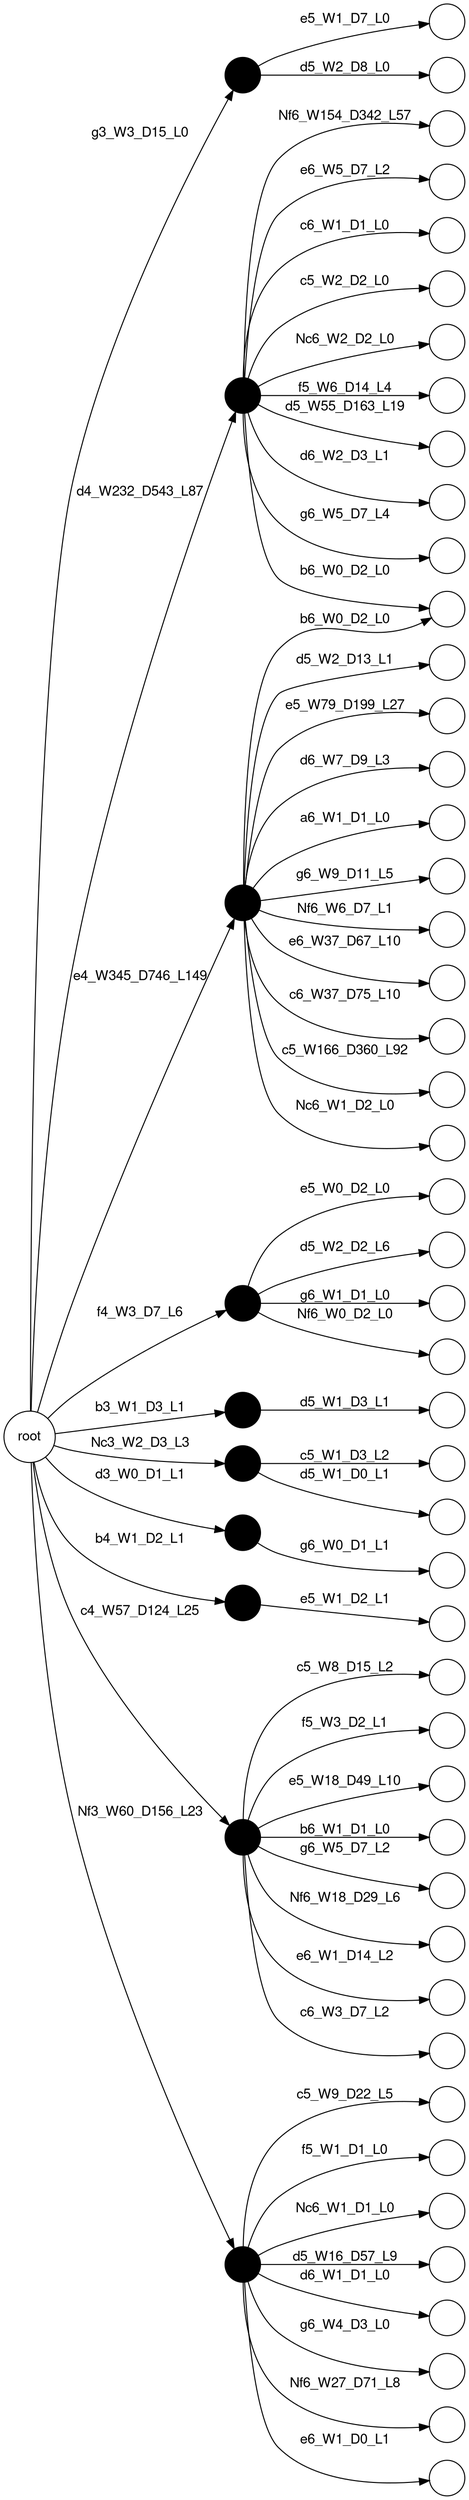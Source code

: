 digraph g {
fontname="Helvetica,Arial,sans-serif"
node [fontname="Helvetica,Arial,sans-serif" filledcolor = "white" label = "" style = "filled" shape = "circle" ]
edge [fontname="Helvetica,Arial,sans-serif"]
graph [fontsize=30 labelloc="t" label="" splines=true overlap=false rankdir = "LR"];
ratio = auto;
"root_W704_D1600_L296" [style = "filled" fillcolor = "white" label = "root"];
"g3_W3_D15_L0" [style = "filled" fillcolor = "black"];
root_W704_D1600_L296 -> g3_W3_D15_L0 [label = "g3_W3_D15_L0"];
"d4_W232_D543_L87" [style = "filled" fillcolor = "black"];
root_W704_D1600_L296 -> d4_W232_D543_L87 [label = "d4_W232_D543_L87"];
"f4_W3_D7_L6" [style = "filled" fillcolor = "black"];
root_W704_D1600_L296 -> f4_W3_D7_L6 [label = "f4_W3_D7_L6"];
"b3_W1_D3_L1" [style = "filled" fillcolor = "black"];
root_W704_D1600_L296 -> b3_W1_D3_L1 [label = "b3_W1_D3_L1"];
"Nc3_W2_D3_L3" [style = "filled" fillcolor = "black"];
root_W704_D1600_L296 -> Nc3_W2_D3_L3 [label = "Nc3_W2_D3_L3"];
"e4_W345_D746_L149" [style = "filled" fillcolor = "black"];
root_W704_D1600_L296 -> e4_W345_D746_L149 [label = "e4_W345_D746_L149"];
"d3_W0_D1_L1" [style = "filled" fillcolor = "black"];
root_W704_D1600_L296 -> d3_W0_D1_L1 [label = "d3_W0_D1_L1"];
"b4_W1_D2_L1" [style = "filled" fillcolor = "black"];
root_W704_D1600_L296 -> b4_W1_D2_L1 [label = "b4_W1_D2_L1"];
"c4_W57_D124_L25" [style = "filled" fillcolor = "black"];
root_W704_D1600_L296 -> c4_W57_D124_L25 [label = "c4_W57_D124_L25"];
"Nf3_W60_D156_L23" [style = "filled" fillcolor = "black"];
root_W704_D1600_L296 -> Nf3_W60_D156_L23 [label = "Nf3_W60_D156_L23"];
"e5_W1_D7_L0" [style = "filled" fillcolor = "white"];
g3_W3_D15_L0 -> e5_W1_D7_L0 [label = "e5_W1_D7_L0"];
"d5_W2_D8_L0" [style = "filled" fillcolor = "white"];
g3_W3_D15_L0 -> d5_W2_D8_L0 [label = "d5_W2_D8_L0"];
"c5_W2_D2_L0" [style = "filled" fillcolor = "white"];
d4_W232_D543_L87 -> c5_W2_D2_L0 [label = "c5_W2_D2_L0"];
"Nc6_W2_D2_L0" [style = "filled" fillcolor = "white"];
d4_W232_D543_L87 -> Nc6_W2_D2_L0 [label = "Nc6_W2_D2_L0"];
"f5_W6_D14_L4" [style = "filled" fillcolor = "white"];
d4_W232_D543_L87 -> f5_W6_D14_L4 [label = "f5_W6_D14_L4"];
"d5_W55_D163_L19" [style = "filled" fillcolor = "white"];
d4_W232_D543_L87 -> d5_W55_D163_L19 [label = "d5_W55_D163_L19"];
"d6_W2_D3_L1" [style = "filled" fillcolor = "white"];
d4_W232_D543_L87 -> d6_W2_D3_L1 [label = "d6_W2_D3_L1"];
"b6_W0_D2_L0" [style = "filled" fillcolor = "white"];
d4_W232_D543_L87 -> b6_W0_D2_L0 [label = "b6_W0_D2_L0"];
"g6_W5_D7_L4" [style = "filled" fillcolor = "white"];
d4_W232_D543_L87 -> g6_W5_D7_L4 [label = "g6_W5_D7_L4"];
"Nf6_W154_D342_L57" [style = "filled" fillcolor = "white"];
d4_W232_D543_L87 -> Nf6_W154_D342_L57 [label = "Nf6_W154_D342_L57"];
"e6_W5_D7_L2" [style = "filled" fillcolor = "white"];
d4_W232_D543_L87 -> e6_W5_D7_L2 [label = "e6_W5_D7_L2"];
"c6_W1_D1_L0" [style = "filled" fillcolor = "white"];
d4_W232_D543_L87 -> c6_W1_D1_L0 [label = "c6_W1_D1_L0"];
"e5_W0_D2_L0" [style = "filled" fillcolor = "white"];
f4_W3_D7_L6 -> e5_W0_D2_L0 [label = "e5_W0_D2_L0"];
"d5_W2_D2_L6" [style = "filled" fillcolor = "white"];
f4_W3_D7_L6 -> d5_W2_D2_L6 [label = "d5_W2_D2_L6"];
"g6_W1_D1_L0" [style = "filled" fillcolor = "white"];
f4_W3_D7_L6 -> g6_W1_D1_L0 [label = "g6_W1_D1_L0"];
"Nf6_W0_D2_L0" [style = "filled" fillcolor = "white"];
f4_W3_D7_L6 -> Nf6_W0_D2_L0 [label = "Nf6_W0_D2_L0"];
"d5_W1_D3_L1" [style = "filled" fillcolor = "white"];
b3_W1_D3_L1 -> d5_W1_D3_L1 [label = "d5_W1_D3_L1"];
"c5_W1_D3_L2" [style = "filled" fillcolor = "white"];
Nc3_W2_D3_L3 -> c5_W1_D3_L2 [label = "c5_W1_D3_L2"];
"d5_W1_D0_L1" [style = "filled" fillcolor = "white"];
Nc3_W2_D3_L3 -> d5_W1_D0_L1 [label = "d5_W1_D0_L1"];
"c5_W166_D360_L92" [style = "filled" fillcolor = "white"];
e4_W345_D746_L149 -> c5_W166_D360_L92 [label = "c5_W166_D360_L92"];
"Nc6_W1_D2_L0" [style = "filled" fillcolor = "white"];
e4_W345_D746_L149 -> Nc6_W1_D2_L0 [label = "Nc6_W1_D2_L0"];
"d5_W2_D13_L1" [style = "filled" fillcolor = "white"];
e4_W345_D746_L149 -> d5_W2_D13_L1 [label = "d5_W2_D13_L1"];
"e5_W79_D199_L27" [style = "filled" fillcolor = "white"];
e4_W345_D746_L149 -> e5_W79_D199_L27 [label = "e5_W79_D199_L27"];
"d6_W7_D9_L3" [style = "filled" fillcolor = "white"];
e4_W345_D746_L149 -> d6_W7_D9_L3 [label = "d6_W7_D9_L3"];
"b6_W0_D2_L0" [style = "filled" fillcolor = "white"];
e4_W345_D746_L149 -> b6_W0_D2_L0 [label = "b6_W0_D2_L0"];
"a6_W1_D1_L0" [style = "filled" fillcolor = "white"];
e4_W345_D746_L149 -> a6_W1_D1_L0 [label = "a6_W1_D1_L0"];
"g6_W9_D11_L5" [style = "filled" fillcolor = "white"];
e4_W345_D746_L149 -> g6_W9_D11_L5 [label = "g6_W9_D11_L5"];
"Nf6_W6_D7_L1" [style = "filled" fillcolor = "white"];
e4_W345_D746_L149 -> Nf6_W6_D7_L1 [label = "Nf6_W6_D7_L1"];
"e6_W37_D67_L10" [style = "filled" fillcolor = "white"];
e4_W345_D746_L149 -> e6_W37_D67_L10 [label = "e6_W37_D67_L10"];
"c6_W37_D75_L10" [style = "filled" fillcolor = "white"];
e4_W345_D746_L149 -> c6_W37_D75_L10 [label = "c6_W37_D75_L10"];
"g6_W0_D1_L1" [style = "filled" fillcolor = "white"];
d3_W0_D1_L1 -> g6_W0_D1_L1 [label = "g6_W0_D1_L1"];
"e5_W1_D2_L1" [style = "filled" fillcolor = "white"];
b4_W1_D2_L1 -> e5_W1_D2_L1 [label = "e5_W1_D2_L1"];
"c5_W8_D15_L2" [style = "filled" fillcolor = "white"];
c4_W57_D124_L25 -> c5_W8_D15_L2 [label = "c5_W8_D15_L2"];
"f5_W3_D2_L1" [style = "filled" fillcolor = "white"];
c4_W57_D124_L25 -> f5_W3_D2_L1 [label = "f5_W3_D2_L1"];
"e5_W18_D49_L10" [style = "filled" fillcolor = "white"];
c4_W57_D124_L25 -> e5_W18_D49_L10 [label = "e5_W18_D49_L10"];
"b6_W1_D1_L0" [style = "filled" fillcolor = "white"];
c4_W57_D124_L25 -> b6_W1_D1_L0 [label = "b6_W1_D1_L0"];
"g6_W5_D7_L2" [style = "filled" fillcolor = "white"];
c4_W57_D124_L25 -> g6_W5_D7_L2 [label = "g6_W5_D7_L2"];
"Nf6_W18_D29_L6" [style = "filled" fillcolor = "white"];
c4_W57_D124_L25 -> Nf6_W18_D29_L6 [label = "Nf6_W18_D29_L6"];
"e6_W1_D14_L2" [style = "filled" fillcolor = "white"];
c4_W57_D124_L25 -> e6_W1_D14_L2 [label = "e6_W1_D14_L2"];
"c6_W3_D7_L2" [style = "filled" fillcolor = "white"];
c4_W57_D124_L25 -> c6_W3_D7_L2 [label = "c6_W3_D7_L2"];
"c5_W9_D22_L5" [style = "filled" fillcolor = "white"];
Nf3_W60_D156_L23 -> c5_W9_D22_L5 [label = "c5_W9_D22_L5"];
"f5_W1_D1_L0" [style = "filled" fillcolor = "white"];
Nf3_W60_D156_L23 -> f5_W1_D1_L0 [label = "f5_W1_D1_L0"];
"Nc6_W1_D1_L0" [style = "filled" fillcolor = "white"];
Nf3_W60_D156_L23 -> Nc6_W1_D1_L0 [label = "Nc6_W1_D1_L0"];
"d5_W16_D57_L9" [style = "filled" fillcolor = "white"];
Nf3_W60_D156_L23 -> d5_W16_D57_L9 [label = "d5_W16_D57_L9"];
"d6_W1_D1_L0" [style = "filled" fillcolor = "white"];
Nf3_W60_D156_L23 -> d6_W1_D1_L0 [label = "d6_W1_D1_L0"];
"g6_W4_D3_L0" [style = "filled" fillcolor = "white"];
Nf3_W60_D156_L23 -> g6_W4_D3_L0 [label = "g6_W4_D3_L0"];
"Nf6_W27_D71_L8" [style = "filled" fillcolor = "white"];
Nf3_W60_D156_L23 -> Nf6_W27_D71_L8 [label = "Nf6_W27_D71_L8"];
"e6_W1_D0_L1" [style = "filled" fillcolor = "white"];
Nf3_W60_D156_L23 -> e6_W1_D0_L1 [label = "e6_W1_D0_L1"];

}